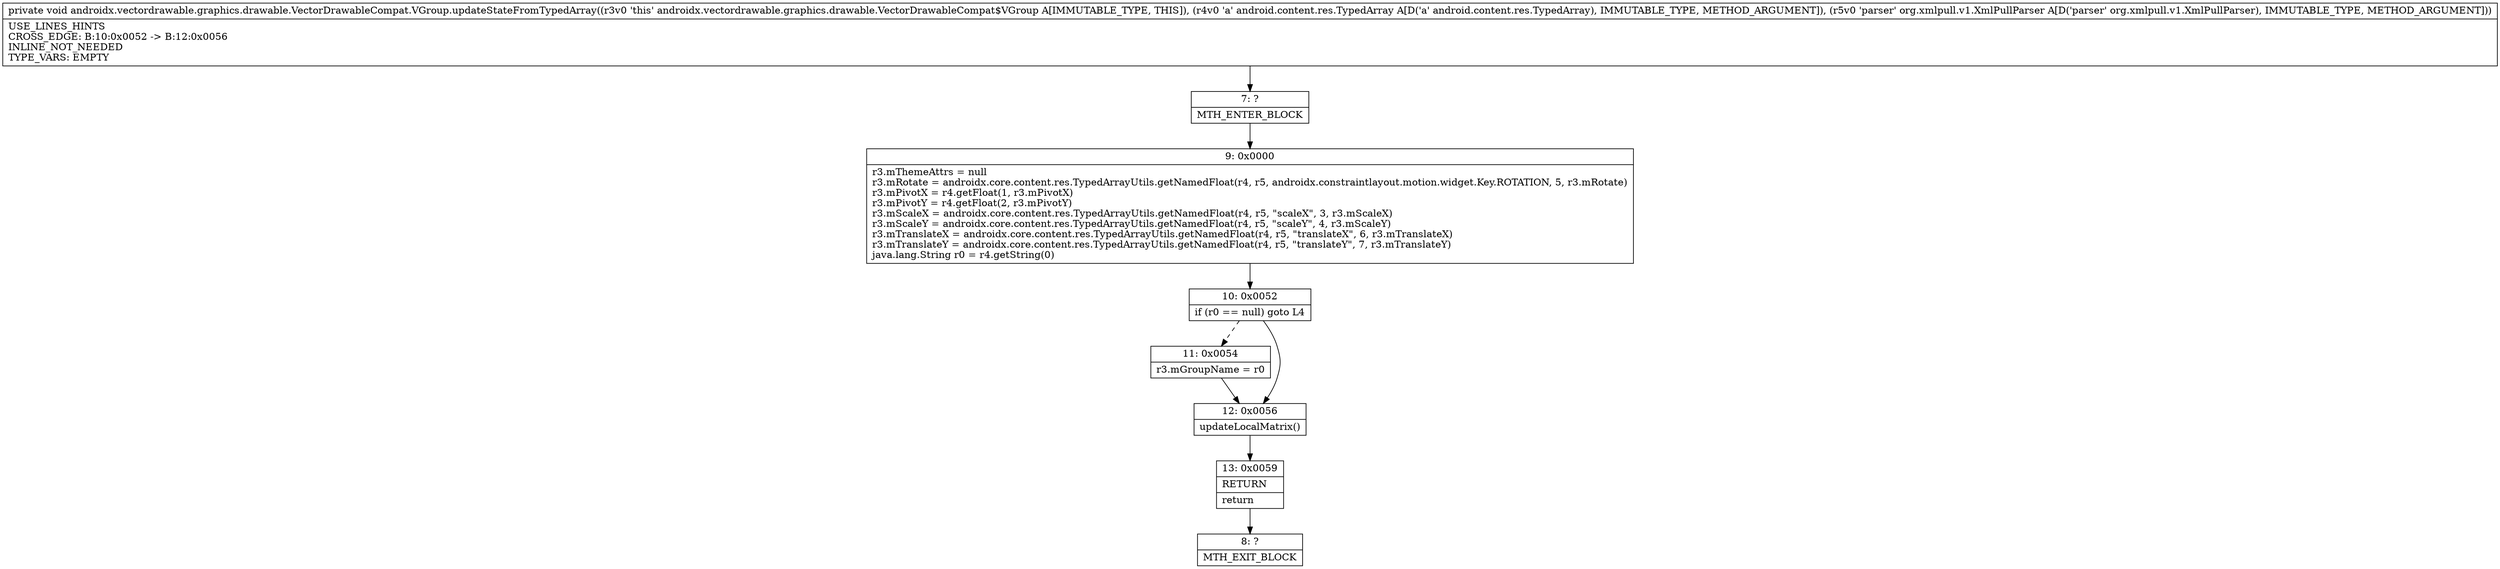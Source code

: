 digraph "CFG forandroidx.vectordrawable.graphics.drawable.VectorDrawableCompat.VGroup.updateStateFromTypedArray(Landroid\/content\/res\/TypedArray;Lorg\/xmlpull\/v1\/XmlPullParser;)V" {
Node_7 [shape=record,label="{7\:\ ?|MTH_ENTER_BLOCK\l}"];
Node_9 [shape=record,label="{9\:\ 0x0000|r3.mThemeAttrs = null\lr3.mRotate = androidx.core.content.res.TypedArrayUtils.getNamedFloat(r4, r5, androidx.constraintlayout.motion.widget.Key.ROTATION, 5, r3.mRotate)\lr3.mPivotX = r4.getFloat(1, r3.mPivotX)\lr3.mPivotY = r4.getFloat(2, r3.mPivotY)\lr3.mScaleX = androidx.core.content.res.TypedArrayUtils.getNamedFloat(r4, r5, \"scaleX\", 3, r3.mScaleX)\lr3.mScaleY = androidx.core.content.res.TypedArrayUtils.getNamedFloat(r4, r5, \"scaleY\", 4, r3.mScaleY)\lr3.mTranslateX = androidx.core.content.res.TypedArrayUtils.getNamedFloat(r4, r5, \"translateX\", 6, r3.mTranslateX)\lr3.mTranslateY = androidx.core.content.res.TypedArrayUtils.getNamedFloat(r4, r5, \"translateY\", 7, r3.mTranslateY)\ljava.lang.String r0 = r4.getString(0)\l}"];
Node_10 [shape=record,label="{10\:\ 0x0052|if (r0 == null) goto L4\l}"];
Node_11 [shape=record,label="{11\:\ 0x0054|r3.mGroupName = r0\l}"];
Node_12 [shape=record,label="{12\:\ 0x0056|updateLocalMatrix()\l}"];
Node_13 [shape=record,label="{13\:\ 0x0059|RETURN\l|return\l}"];
Node_8 [shape=record,label="{8\:\ ?|MTH_EXIT_BLOCK\l}"];
MethodNode[shape=record,label="{private void androidx.vectordrawable.graphics.drawable.VectorDrawableCompat.VGroup.updateStateFromTypedArray((r3v0 'this' androidx.vectordrawable.graphics.drawable.VectorDrawableCompat$VGroup A[IMMUTABLE_TYPE, THIS]), (r4v0 'a' android.content.res.TypedArray A[D('a' android.content.res.TypedArray), IMMUTABLE_TYPE, METHOD_ARGUMENT]), (r5v0 'parser' org.xmlpull.v1.XmlPullParser A[D('parser' org.xmlpull.v1.XmlPullParser), IMMUTABLE_TYPE, METHOD_ARGUMENT]))  | USE_LINES_HINTS\lCROSS_EDGE: B:10:0x0052 \-\> B:12:0x0056\lINLINE_NOT_NEEDED\lTYPE_VARS: EMPTY\l}"];
MethodNode -> Node_7;Node_7 -> Node_9;
Node_9 -> Node_10;
Node_10 -> Node_11[style=dashed];
Node_10 -> Node_12;
Node_11 -> Node_12;
Node_12 -> Node_13;
Node_13 -> Node_8;
}

